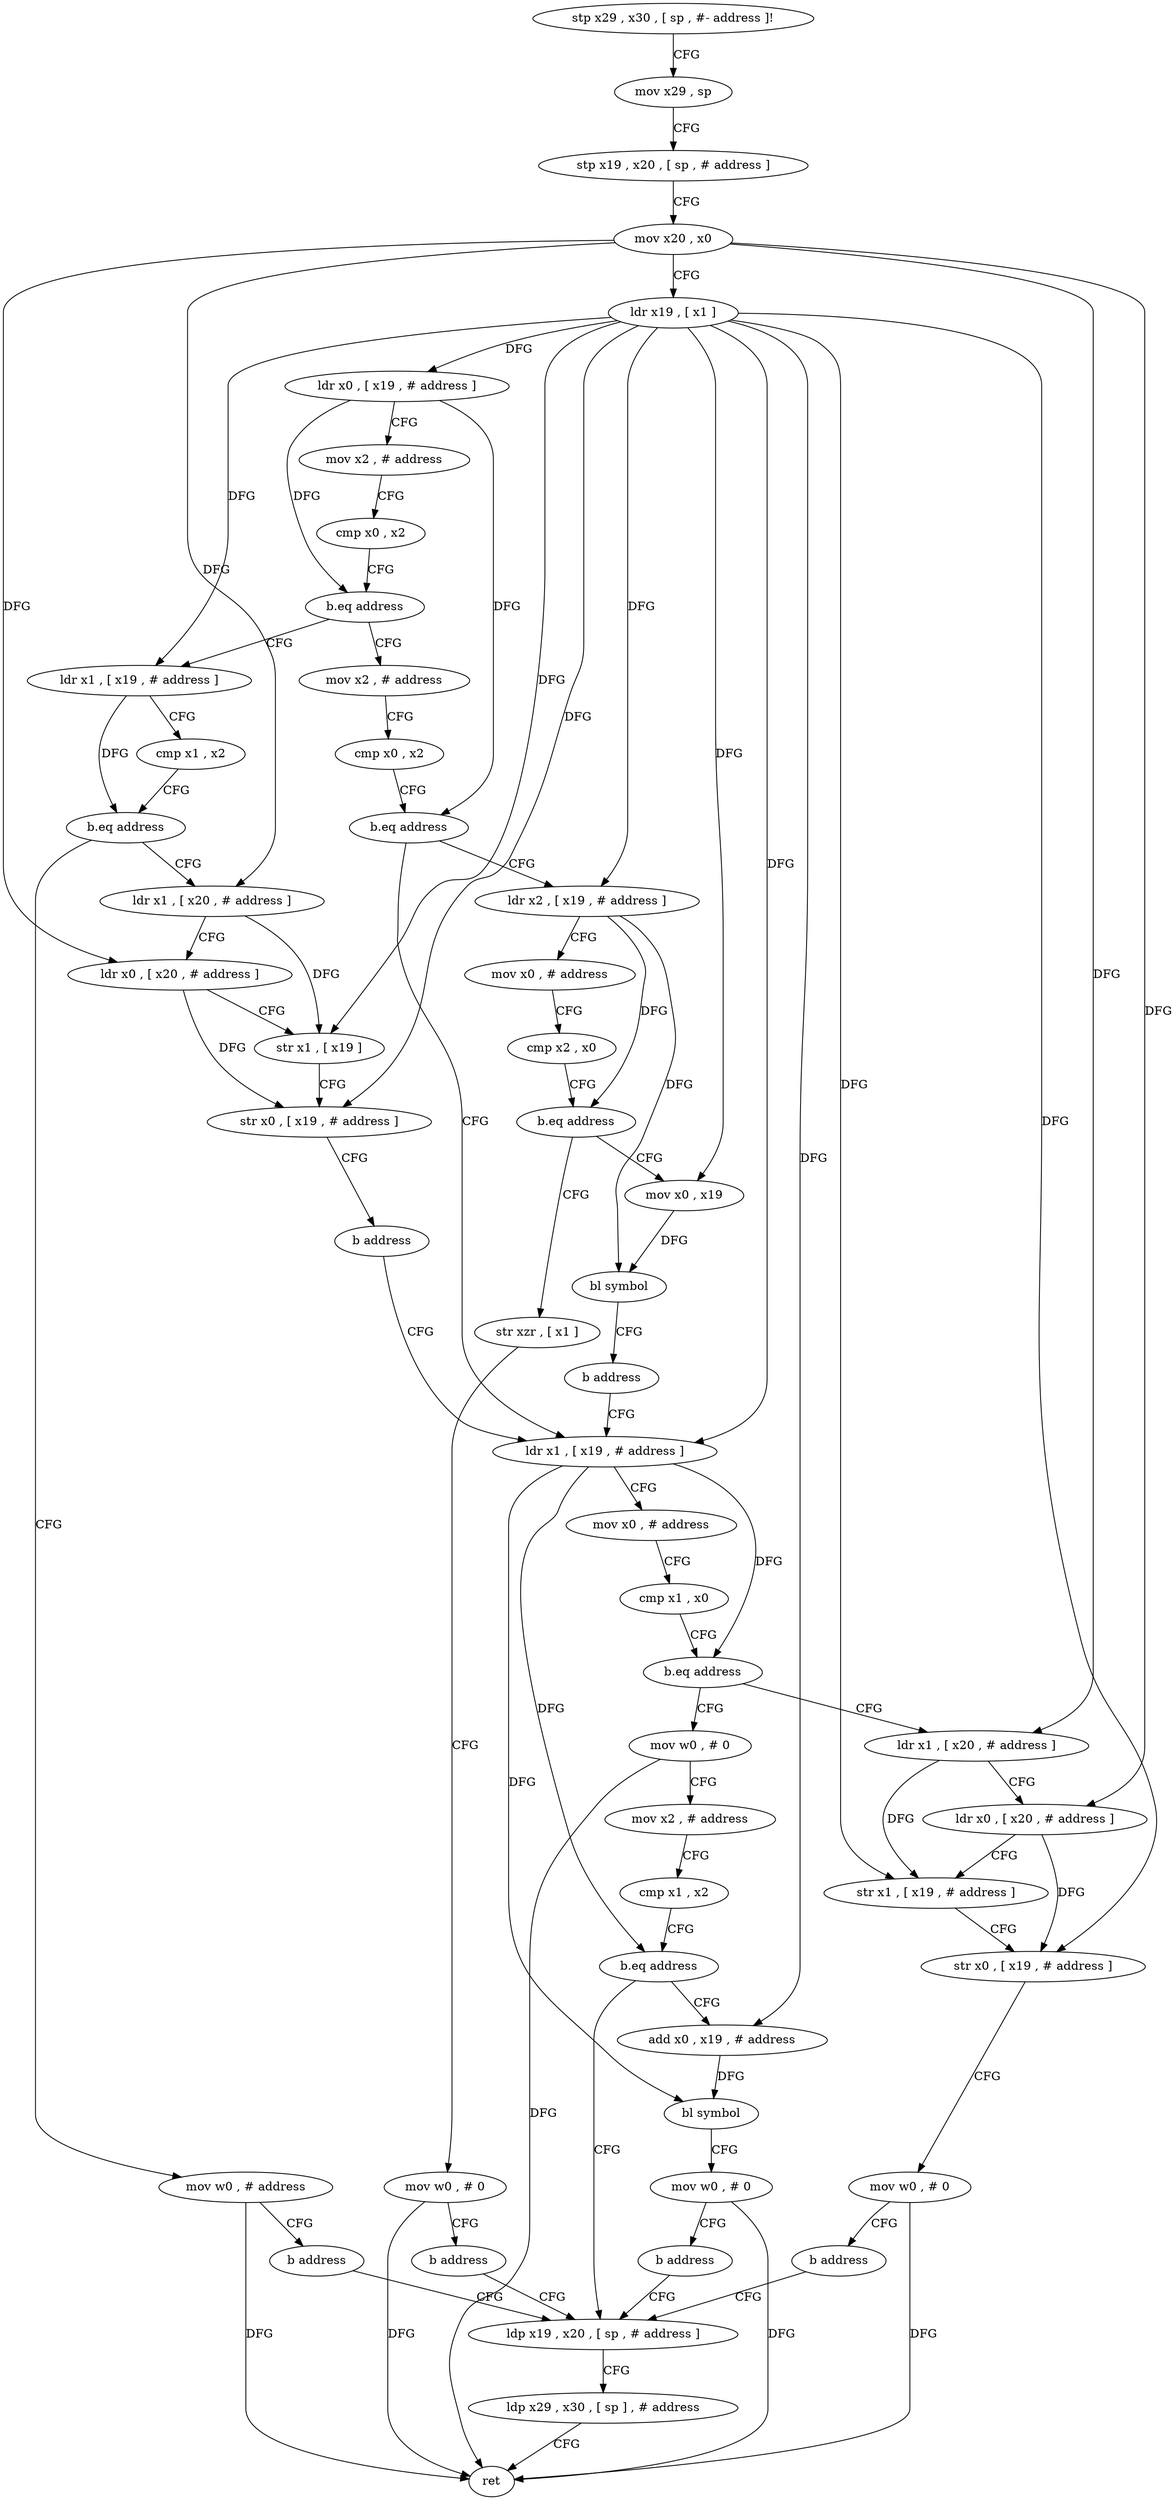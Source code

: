 digraph "func" {
"268188" [label = "stp x29 , x30 , [ sp , #- address ]!" ]
"268192" [label = "mov x29 , sp" ]
"268196" [label = "stp x19 , x20 , [ sp , # address ]" ]
"268200" [label = "mov x20 , x0" ]
"268204" [label = "ldr x19 , [ x1 ]" ]
"268208" [label = "ldr x0 , [ x19 , # address ]" ]
"268212" [label = "mov x2 , # address" ]
"268216" [label = "cmp x0 , x2" ]
"268220" [label = "b.eq address" ]
"268280" [label = "ldr x1 , [ x19 , # address ]" ]
"268224" [label = "mov x2 , # address" ]
"268284" [label = "cmp x1 , x2" ]
"268288" [label = "b.eq address" ]
"268392" [label = "mov w0 , # address" ]
"268292" [label = "ldr x1 , [ x20 , # address ]" ]
"268228" [label = "cmp x0 , x2" ]
"268232" [label = "b.eq address" ]
"268312" [label = "ldr x2 , [ x19 , # address ]" ]
"268236" [label = "ldr x1 , [ x19 , # address ]" ]
"268396" [label = "b address" ]
"268268" [label = "ldp x19 , x20 , [ sp , # address ]" ]
"268296" [label = "ldr x0 , [ x20 , # address ]" ]
"268300" [label = "str x1 , [ x19 ]" ]
"268304" [label = "str x0 , [ x19 , # address ]" ]
"268308" [label = "b address" ]
"268316" [label = "mov x0 , # address" ]
"268320" [label = "cmp x2 , x0" ]
"268324" [label = "b.eq address" ]
"268340" [label = "str xzr , [ x1 ]" ]
"268328" [label = "mov x0 , x19" ]
"268240" [label = "mov x0 , # address" ]
"268244" [label = "cmp x1 , x0" ]
"268248" [label = "b.eq address" ]
"268352" [label = "ldr x1 , [ x20 , # address ]" ]
"268252" [label = "mov w0 , # 0" ]
"268272" [label = "ldp x29 , x30 , [ sp ] , # address" ]
"268276" [label = "ret" ]
"268344" [label = "mov w0 , # 0" ]
"268348" [label = "b address" ]
"268332" [label = "bl symbol" ]
"268336" [label = "b address" ]
"268356" [label = "ldr x0 , [ x20 , # address ]" ]
"268360" [label = "str x1 , [ x19 , # address ]" ]
"268364" [label = "str x0 , [ x19 , # address ]" ]
"268368" [label = "mov w0 , # 0" ]
"268372" [label = "b address" ]
"268256" [label = "mov x2 , # address" ]
"268260" [label = "cmp x1 , x2" ]
"268264" [label = "b.eq address" ]
"268376" [label = "add x0 , x19 , # address" ]
"268380" [label = "bl symbol" ]
"268384" [label = "mov w0 , # 0" ]
"268388" [label = "b address" ]
"268188" -> "268192" [ label = "CFG" ]
"268192" -> "268196" [ label = "CFG" ]
"268196" -> "268200" [ label = "CFG" ]
"268200" -> "268204" [ label = "CFG" ]
"268200" -> "268292" [ label = "DFG" ]
"268200" -> "268296" [ label = "DFG" ]
"268200" -> "268352" [ label = "DFG" ]
"268200" -> "268356" [ label = "DFG" ]
"268204" -> "268208" [ label = "DFG" ]
"268204" -> "268280" [ label = "DFG" ]
"268204" -> "268300" [ label = "DFG" ]
"268204" -> "268304" [ label = "DFG" ]
"268204" -> "268312" [ label = "DFG" ]
"268204" -> "268236" [ label = "DFG" ]
"268204" -> "268328" [ label = "DFG" ]
"268204" -> "268360" [ label = "DFG" ]
"268204" -> "268364" [ label = "DFG" ]
"268204" -> "268376" [ label = "DFG" ]
"268208" -> "268212" [ label = "CFG" ]
"268208" -> "268220" [ label = "DFG" ]
"268208" -> "268232" [ label = "DFG" ]
"268212" -> "268216" [ label = "CFG" ]
"268216" -> "268220" [ label = "CFG" ]
"268220" -> "268280" [ label = "CFG" ]
"268220" -> "268224" [ label = "CFG" ]
"268280" -> "268284" [ label = "CFG" ]
"268280" -> "268288" [ label = "DFG" ]
"268224" -> "268228" [ label = "CFG" ]
"268284" -> "268288" [ label = "CFG" ]
"268288" -> "268392" [ label = "CFG" ]
"268288" -> "268292" [ label = "CFG" ]
"268392" -> "268396" [ label = "CFG" ]
"268392" -> "268276" [ label = "DFG" ]
"268292" -> "268296" [ label = "CFG" ]
"268292" -> "268300" [ label = "DFG" ]
"268228" -> "268232" [ label = "CFG" ]
"268232" -> "268312" [ label = "CFG" ]
"268232" -> "268236" [ label = "CFG" ]
"268312" -> "268316" [ label = "CFG" ]
"268312" -> "268324" [ label = "DFG" ]
"268312" -> "268332" [ label = "DFG" ]
"268236" -> "268240" [ label = "CFG" ]
"268236" -> "268248" [ label = "DFG" ]
"268236" -> "268264" [ label = "DFG" ]
"268236" -> "268380" [ label = "DFG" ]
"268396" -> "268268" [ label = "CFG" ]
"268268" -> "268272" [ label = "CFG" ]
"268296" -> "268300" [ label = "CFG" ]
"268296" -> "268304" [ label = "DFG" ]
"268300" -> "268304" [ label = "CFG" ]
"268304" -> "268308" [ label = "CFG" ]
"268308" -> "268236" [ label = "CFG" ]
"268316" -> "268320" [ label = "CFG" ]
"268320" -> "268324" [ label = "CFG" ]
"268324" -> "268340" [ label = "CFG" ]
"268324" -> "268328" [ label = "CFG" ]
"268340" -> "268344" [ label = "CFG" ]
"268328" -> "268332" [ label = "DFG" ]
"268240" -> "268244" [ label = "CFG" ]
"268244" -> "268248" [ label = "CFG" ]
"268248" -> "268352" [ label = "CFG" ]
"268248" -> "268252" [ label = "CFG" ]
"268352" -> "268356" [ label = "CFG" ]
"268352" -> "268360" [ label = "DFG" ]
"268252" -> "268256" [ label = "CFG" ]
"268252" -> "268276" [ label = "DFG" ]
"268272" -> "268276" [ label = "CFG" ]
"268344" -> "268348" [ label = "CFG" ]
"268344" -> "268276" [ label = "DFG" ]
"268348" -> "268268" [ label = "CFG" ]
"268332" -> "268336" [ label = "CFG" ]
"268336" -> "268236" [ label = "CFG" ]
"268356" -> "268360" [ label = "CFG" ]
"268356" -> "268364" [ label = "DFG" ]
"268360" -> "268364" [ label = "CFG" ]
"268364" -> "268368" [ label = "CFG" ]
"268368" -> "268372" [ label = "CFG" ]
"268368" -> "268276" [ label = "DFG" ]
"268372" -> "268268" [ label = "CFG" ]
"268256" -> "268260" [ label = "CFG" ]
"268260" -> "268264" [ label = "CFG" ]
"268264" -> "268376" [ label = "CFG" ]
"268264" -> "268268" [ label = "CFG" ]
"268376" -> "268380" [ label = "DFG" ]
"268380" -> "268384" [ label = "CFG" ]
"268384" -> "268388" [ label = "CFG" ]
"268384" -> "268276" [ label = "DFG" ]
"268388" -> "268268" [ label = "CFG" ]
}
